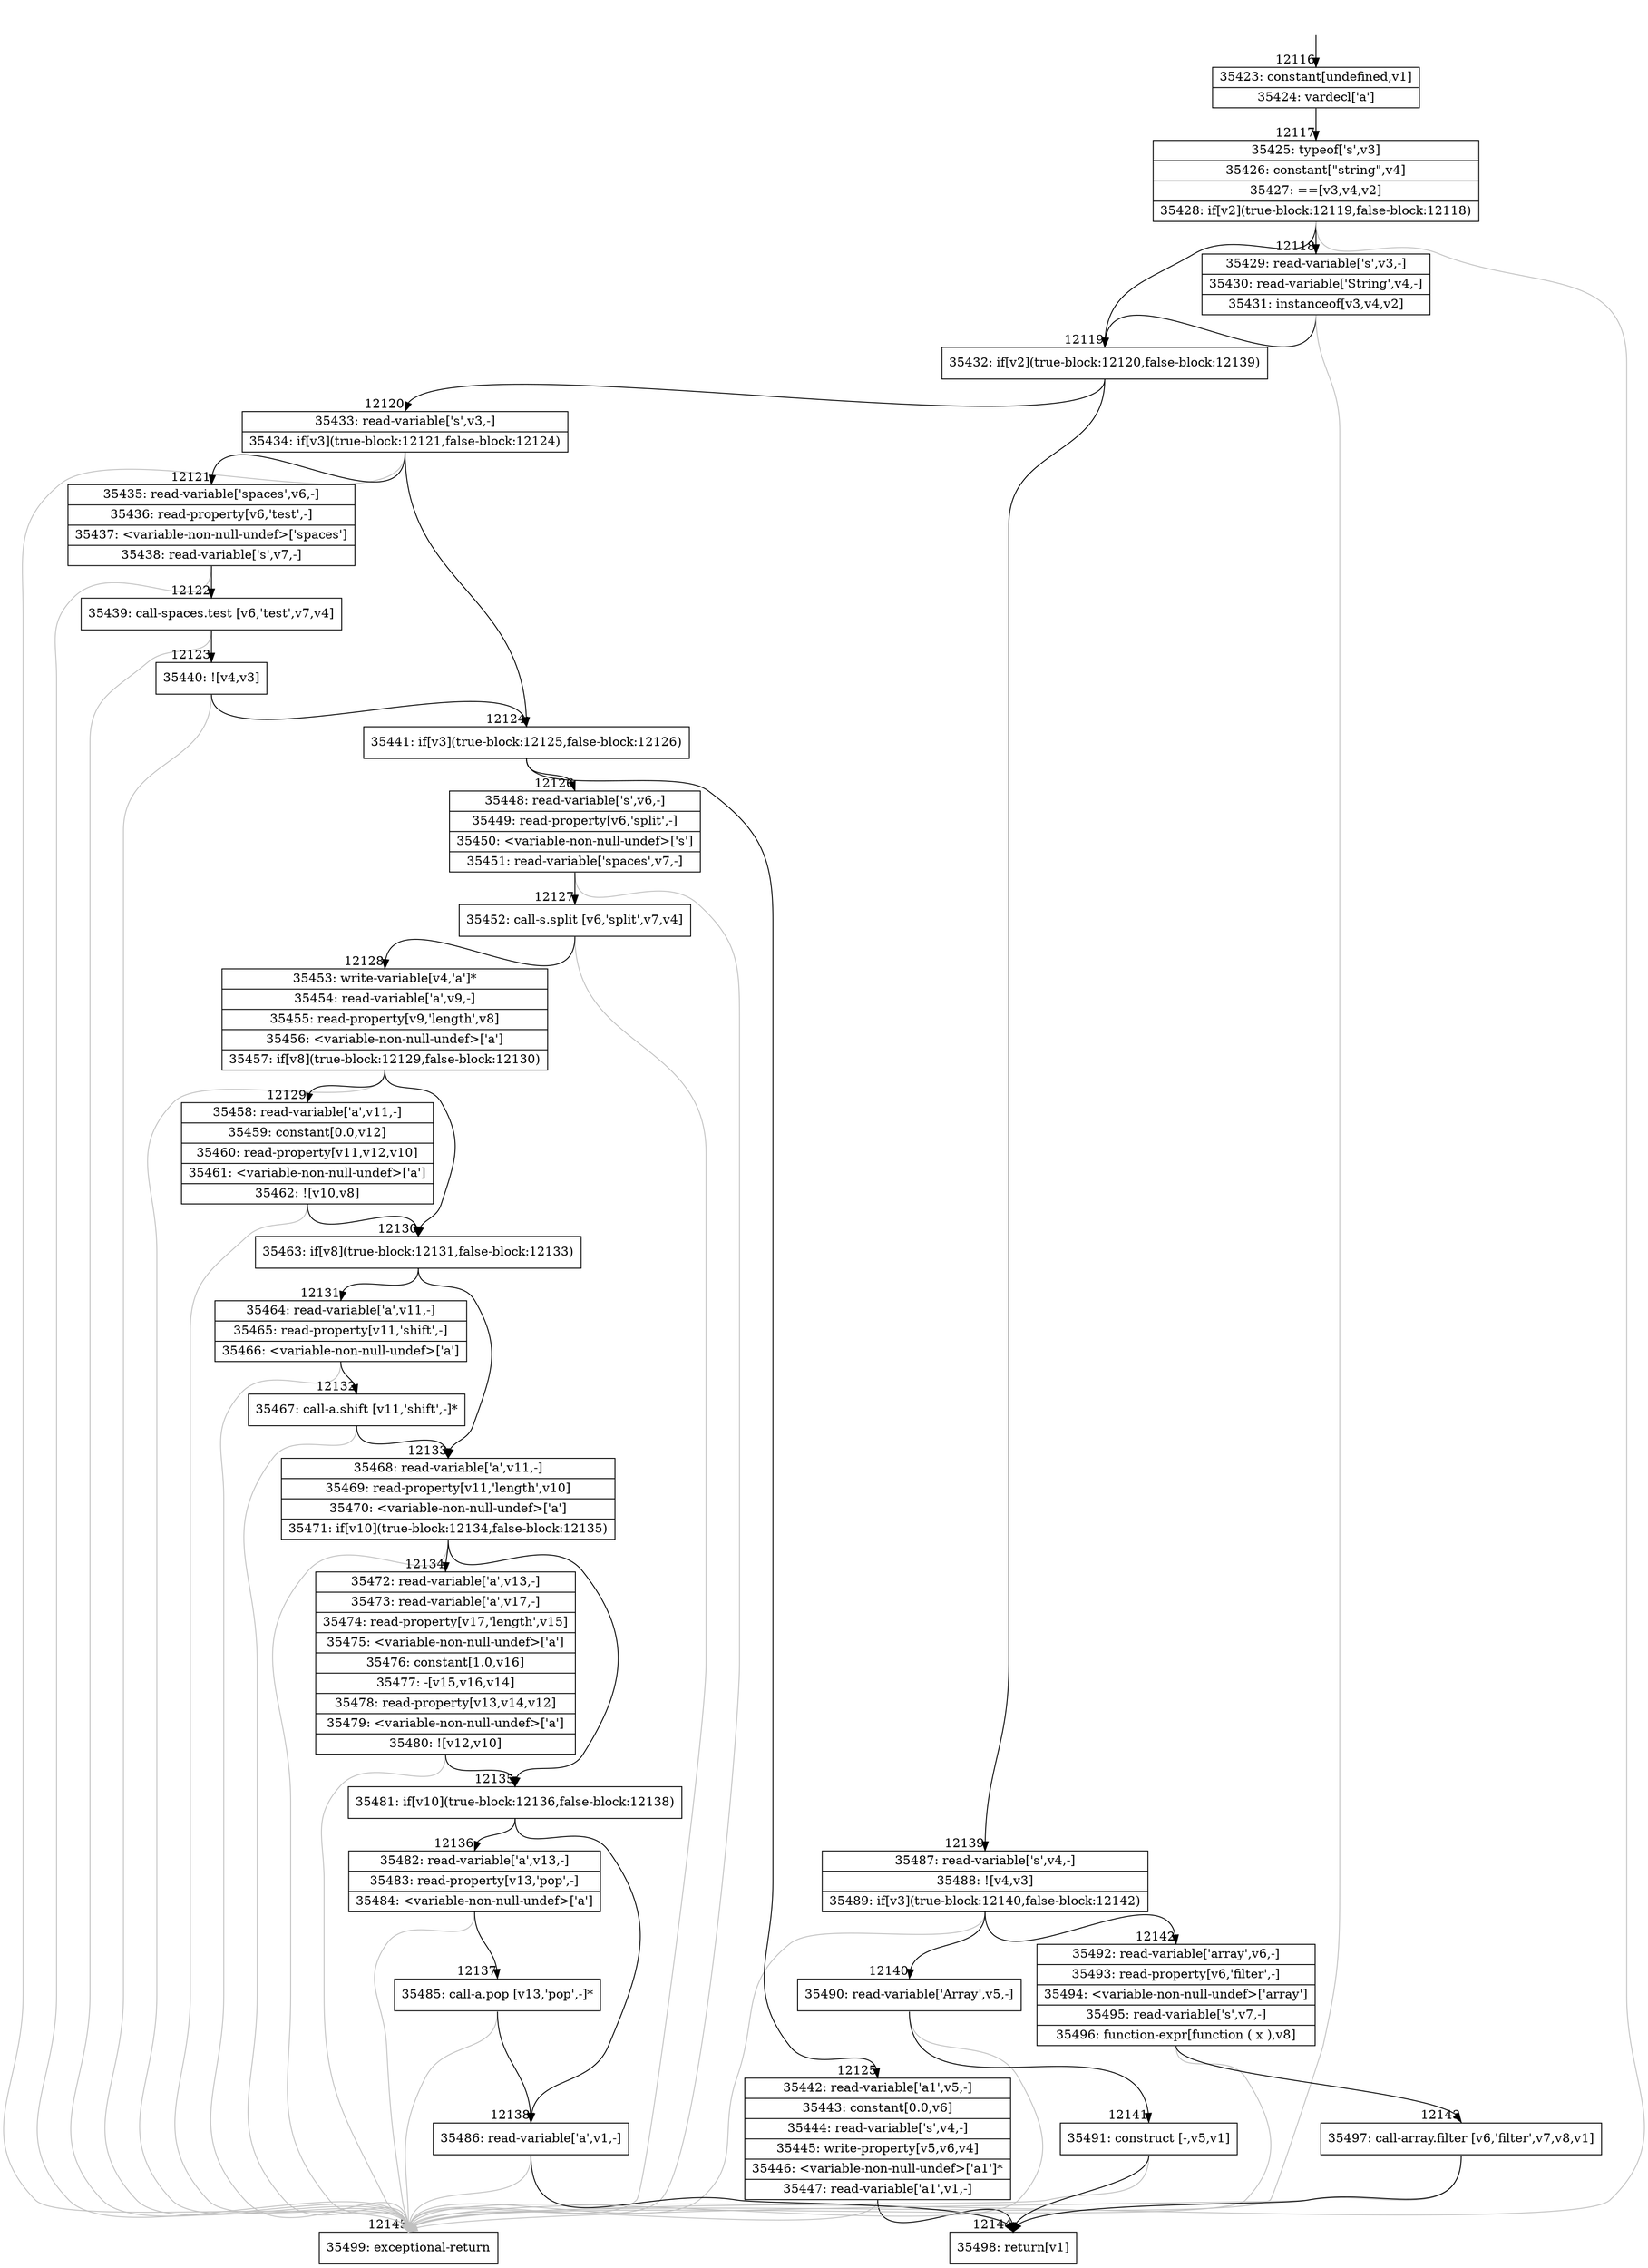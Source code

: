 digraph {
rankdir="TD"
BB_entry897[shape=none,label=""];
BB_entry897 -> BB12116 [tailport=s, headport=n, headlabel="    12116"]
BB12116 [shape=record label="{35423: constant[undefined,v1]|35424: vardecl['a']}" ] 
BB12116 -> BB12117 [tailport=s, headport=n, headlabel="      12117"]
BB12117 [shape=record label="{35425: typeof['s',v3]|35426: constant[\"string\",v4]|35427: ==[v3,v4,v2]|35428: if[v2](true-block:12119,false-block:12118)}" ] 
BB12117 -> BB12119 [tailport=s, headport=n, headlabel="      12119"]
BB12117 -> BB12118 [tailport=s, headport=n, headlabel="      12118"]
BB12117 -> BB12145 [tailport=s, headport=n, color=gray, headlabel="      12145"]
BB12118 [shape=record label="{35429: read-variable['s',v3,-]|35430: read-variable['String',v4,-]|35431: instanceof[v3,v4,v2]}" ] 
BB12118 -> BB12119 [tailport=s, headport=n]
BB12118 -> BB12145 [tailport=s, headport=n, color=gray]
BB12119 [shape=record label="{35432: if[v2](true-block:12120,false-block:12139)}" ] 
BB12119 -> BB12120 [tailport=s, headport=n, headlabel="      12120"]
BB12119 -> BB12139 [tailport=s, headport=n, headlabel="      12139"]
BB12120 [shape=record label="{35433: read-variable['s',v3,-]|35434: if[v3](true-block:12121,false-block:12124)}" ] 
BB12120 -> BB12124 [tailport=s, headport=n, headlabel="      12124"]
BB12120 -> BB12121 [tailport=s, headport=n, headlabel="      12121"]
BB12120 -> BB12145 [tailport=s, headport=n, color=gray]
BB12121 [shape=record label="{35435: read-variable['spaces',v6,-]|35436: read-property[v6,'test',-]|35437: \<variable-non-null-undef\>['spaces']|35438: read-variable['s',v7,-]}" ] 
BB12121 -> BB12122 [tailport=s, headport=n, headlabel="      12122"]
BB12121 -> BB12145 [tailport=s, headport=n, color=gray]
BB12122 [shape=record label="{35439: call-spaces.test [v6,'test',v7,v4]}" ] 
BB12122 -> BB12123 [tailport=s, headport=n, headlabel="      12123"]
BB12122 -> BB12145 [tailport=s, headport=n, color=gray]
BB12123 [shape=record label="{35440: ![v4,v3]}" ] 
BB12123 -> BB12124 [tailport=s, headport=n]
BB12123 -> BB12145 [tailport=s, headport=n, color=gray]
BB12124 [shape=record label="{35441: if[v3](true-block:12125,false-block:12126)}" ] 
BB12124 -> BB12125 [tailport=s, headport=n, headlabel="      12125"]
BB12124 -> BB12126 [tailport=s, headport=n, headlabel="      12126"]
BB12125 [shape=record label="{35442: read-variable['a1',v5,-]|35443: constant[0.0,v6]|35444: read-variable['s',v4,-]|35445: write-property[v5,v6,v4]|35446: \<variable-non-null-undef\>['a1']*|35447: read-variable['a1',v1,-]}" ] 
BB12125 -> BB12144 [tailport=s, headport=n, headlabel="      12144"]
BB12125 -> BB12145 [tailport=s, headport=n, color=gray]
BB12126 [shape=record label="{35448: read-variable['s',v6,-]|35449: read-property[v6,'split',-]|35450: \<variable-non-null-undef\>['s']|35451: read-variable['spaces',v7,-]}" ] 
BB12126 -> BB12127 [tailport=s, headport=n, headlabel="      12127"]
BB12126 -> BB12145 [tailport=s, headport=n, color=gray]
BB12127 [shape=record label="{35452: call-s.split [v6,'split',v7,v4]}" ] 
BB12127 -> BB12128 [tailport=s, headport=n, headlabel="      12128"]
BB12127 -> BB12145 [tailport=s, headport=n, color=gray]
BB12128 [shape=record label="{35453: write-variable[v4,'a']*|35454: read-variable['a',v9,-]|35455: read-property[v9,'length',v8]|35456: \<variable-non-null-undef\>['a']|35457: if[v8](true-block:12129,false-block:12130)}" ] 
BB12128 -> BB12130 [tailport=s, headport=n, headlabel="      12130"]
BB12128 -> BB12129 [tailport=s, headport=n, headlabel="      12129"]
BB12128 -> BB12145 [tailport=s, headport=n, color=gray]
BB12129 [shape=record label="{35458: read-variable['a',v11,-]|35459: constant[0.0,v12]|35460: read-property[v11,v12,v10]|35461: \<variable-non-null-undef\>['a']|35462: ![v10,v8]}" ] 
BB12129 -> BB12130 [tailport=s, headport=n]
BB12129 -> BB12145 [tailport=s, headport=n, color=gray]
BB12130 [shape=record label="{35463: if[v8](true-block:12131,false-block:12133)}" ] 
BB12130 -> BB12131 [tailport=s, headport=n, headlabel="      12131"]
BB12130 -> BB12133 [tailport=s, headport=n, headlabel="      12133"]
BB12131 [shape=record label="{35464: read-variable['a',v11,-]|35465: read-property[v11,'shift',-]|35466: \<variable-non-null-undef\>['a']}" ] 
BB12131 -> BB12132 [tailport=s, headport=n, headlabel="      12132"]
BB12131 -> BB12145 [tailport=s, headport=n, color=gray]
BB12132 [shape=record label="{35467: call-a.shift [v11,'shift',-]*}" ] 
BB12132 -> BB12133 [tailport=s, headport=n]
BB12132 -> BB12145 [tailport=s, headport=n, color=gray]
BB12133 [shape=record label="{35468: read-variable['a',v11,-]|35469: read-property[v11,'length',v10]|35470: \<variable-non-null-undef\>['a']|35471: if[v10](true-block:12134,false-block:12135)}" ] 
BB12133 -> BB12135 [tailport=s, headport=n, headlabel="      12135"]
BB12133 -> BB12134 [tailport=s, headport=n, headlabel="      12134"]
BB12133 -> BB12145 [tailport=s, headport=n, color=gray]
BB12134 [shape=record label="{35472: read-variable['a',v13,-]|35473: read-variable['a',v17,-]|35474: read-property[v17,'length',v15]|35475: \<variable-non-null-undef\>['a']|35476: constant[1.0,v16]|35477: -[v15,v16,v14]|35478: read-property[v13,v14,v12]|35479: \<variable-non-null-undef\>['a']|35480: ![v12,v10]}" ] 
BB12134 -> BB12135 [tailport=s, headport=n]
BB12134 -> BB12145 [tailport=s, headport=n, color=gray]
BB12135 [shape=record label="{35481: if[v10](true-block:12136,false-block:12138)}" ] 
BB12135 -> BB12136 [tailport=s, headport=n, headlabel="      12136"]
BB12135 -> BB12138 [tailport=s, headport=n, headlabel="      12138"]
BB12136 [shape=record label="{35482: read-variable['a',v13,-]|35483: read-property[v13,'pop',-]|35484: \<variable-non-null-undef\>['a']}" ] 
BB12136 -> BB12137 [tailport=s, headport=n, headlabel="      12137"]
BB12136 -> BB12145 [tailport=s, headport=n, color=gray]
BB12137 [shape=record label="{35485: call-a.pop [v13,'pop',-]*}" ] 
BB12137 -> BB12138 [tailport=s, headport=n]
BB12137 -> BB12145 [tailport=s, headport=n, color=gray]
BB12138 [shape=record label="{35486: read-variable['a',v1,-]}" ] 
BB12138 -> BB12144 [tailport=s, headport=n]
BB12138 -> BB12145 [tailport=s, headport=n, color=gray]
BB12139 [shape=record label="{35487: read-variable['s',v4,-]|35488: ![v4,v3]|35489: if[v3](true-block:12140,false-block:12142)}" ] 
BB12139 -> BB12140 [tailport=s, headport=n, headlabel="      12140"]
BB12139 -> BB12142 [tailport=s, headport=n, headlabel="      12142"]
BB12139 -> BB12145 [tailport=s, headport=n, color=gray]
BB12140 [shape=record label="{35490: read-variable['Array',v5,-]}" ] 
BB12140 -> BB12141 [tailport=s, headport=n, headlabel="      12141"]
BB12140 -> BB12145 [tailport=s, headport=n, color=gray]
BB12141 [shape=record label="{35491: construct [-,v5,v1]}" ] 
BB12141 -> BB12144 [tailport=s, headport=n]
BB12141 -> BB12145 [tailport=s, headport=n, color=gray]
BB12142 [shape=record label="{35492: read-variable['array',v6,-]|35493: read-property[v6,'filter',-]|35494: \<variable-non-null-undef\>['array']|35495: read-variable['s',v7,-]|35496: function-expr[function ( x ),v8]}" ] 
BB12142 -> BB12143 [tailport=s, headport=n, headlabel="      12143"]
BB12142 -> BB12145 [tailport=s, headport=n, color=gray]
BB12143 [shape=record label="{35497: call-array.filter [v6,'filter',v7,v8,v1]}" ] 
BB12143 -> BB12144 [tailport=s, headport=n]
BB12143 -> BB12145 [tailport=s, headport=n, color=gray]
BB12144 [shape=record label="{35498: return[v1]}" ] 
BB12145 [shape=record label="{35499: exceptional-return}" ] 
//#$~ 16992
}
